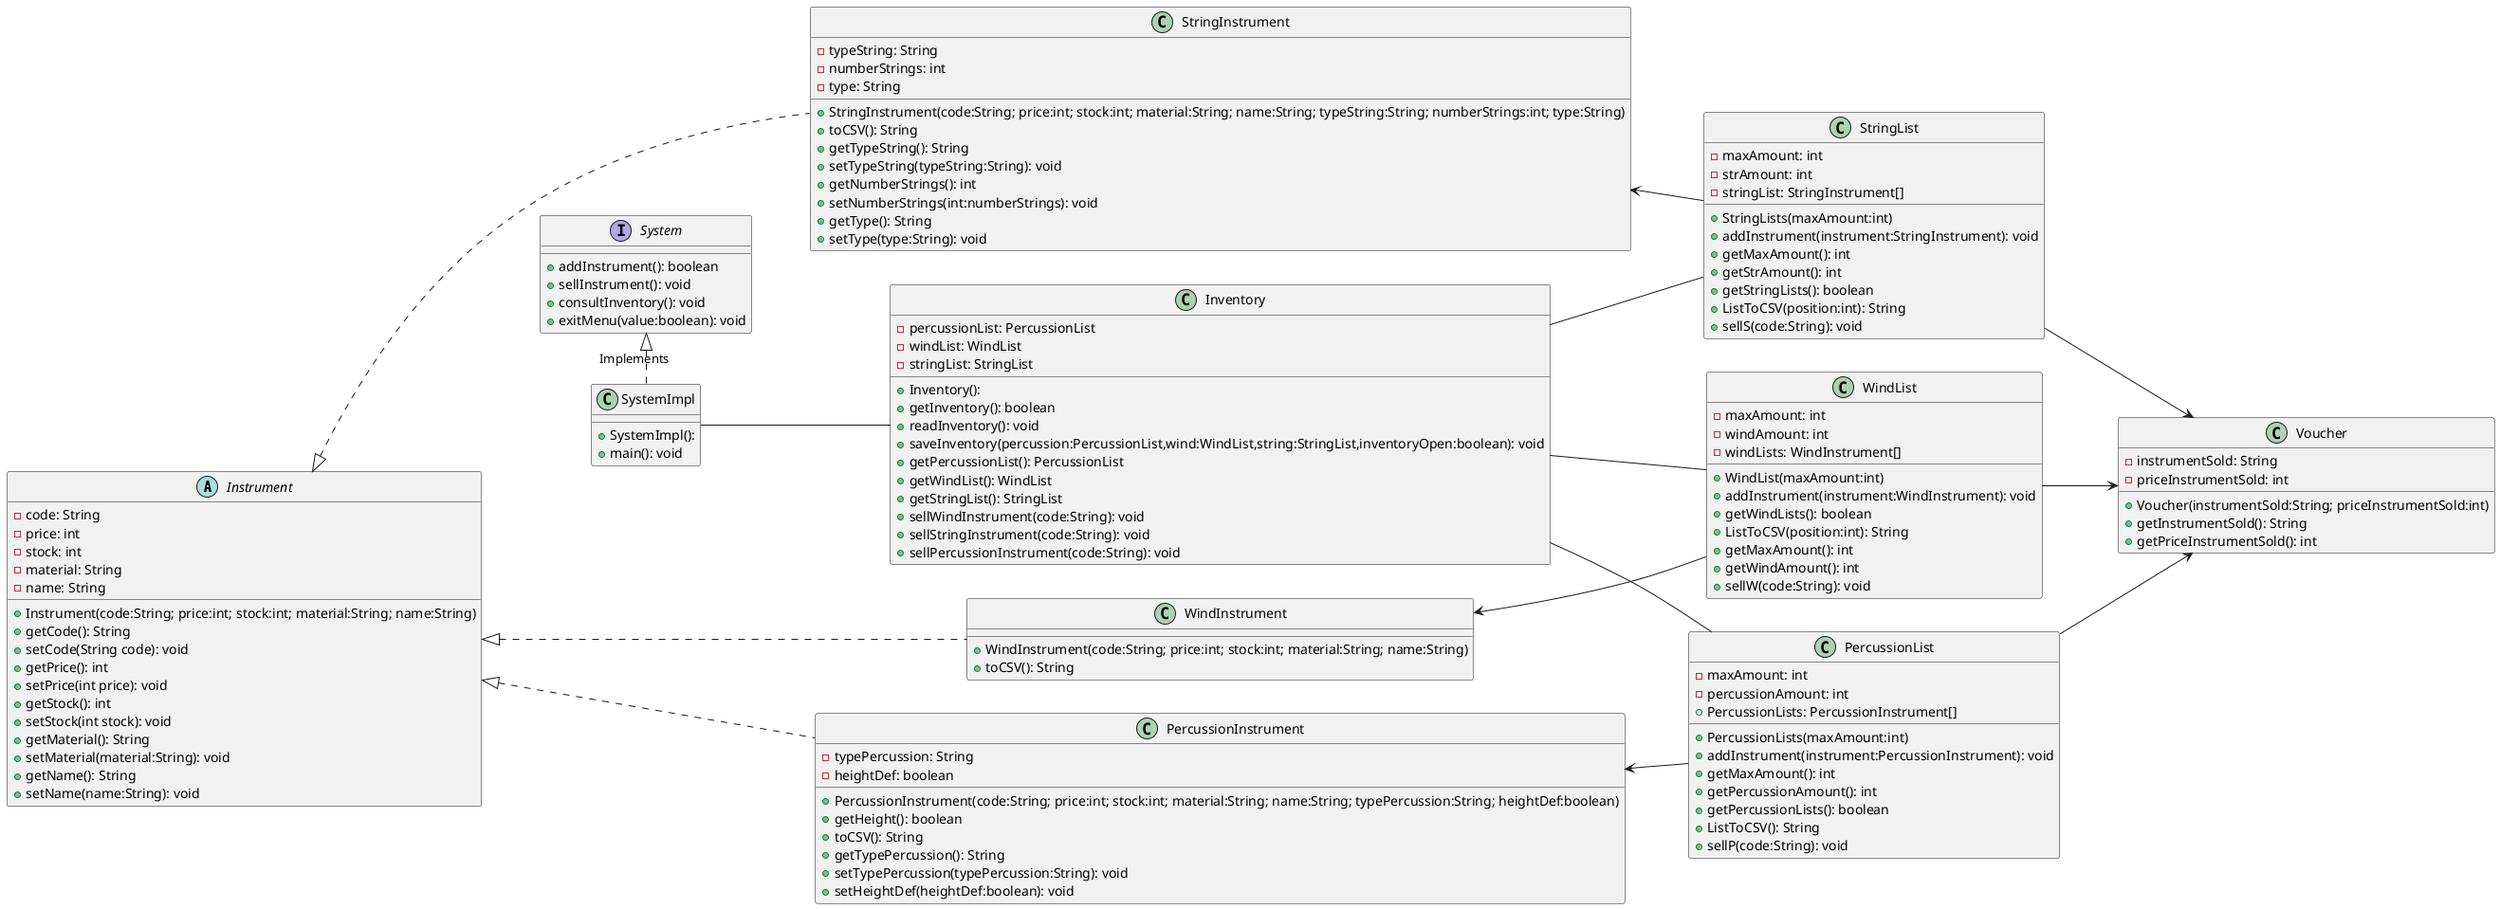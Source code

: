 @startuml
left to right direction

Abstract Class Instrument{
-code: String
-price: int
-stock: int
-material: String
-name: String
+Instrument(code:String; price:int; stock:int; material:String; name:String)
+getCode(): String
+setCode(String code): void
+getPrice(): int
+setPrice(int price): void
+getStock(): int
+setStock(int stock): void
+getMaterial(): String
+setMaterial(material:String): void
+getName(): String
+setName(name:String): void
}


Class StringInstrument{
-typeString: String
-numberStrings: int
-type: String
+StringInstrument(code:String; price:int; stock:int; material:String; name:String; typeString:String; numberStrings:int; type:String)
+toCSV(): String
+getTypeString(): String
+setTypeString(typeString:String): void
+getNumberStrings(): int
+setNumberStrings(int:numberStrings): void
+getType(): String
+setType(type:String): void
}

Class WindInstrument{
+WindInstrument(code:String; price:int; stock:int; material:String; name:String)
+toCSV(): String
}

Class PercussionInstrument{
-typePercussion: String
-heightDef: boolean
+PercussionInstrument(code:String; price:int; stock:int; material:String; name:String; typePercussion:String; heightDef:boolean)
+getHeight(): boolean
+toCSV(): String
+getTypePercussion(): String
+setTypePercussion(typePercussion:String): void
+setHeightDef(heightDef:boolean): void
}

Class StringList{
-maxAmount: int
-strAmount: int
-stringList: StringInstrument[]
+StringLists(maxAmount:int)
+addInstrument(instrument:StringInstrument): void
+getMaxAmount(): int
+getStrAmount(): int
+getStringLists(): boolean
+ListToCSV(position:int): String
+sellS(code:String): void
}

Class WindList{
-maxAmount: int
-windAmount: int
-windLists: WindInstrument[]
+WindList(maxAmount:int)
+addInstrument(instrument:WindInstrument): void
+getWindLists(): boolean
+ListToCSV(position:int): String
+getMaxAmount(): int
+getWindAmount(): int
+sellW(code:String): void
}

Class PercussionList{
-maxAmount: int
-percussionAmount: int
+PercussionLists: PercussionInstrument[]
+PercussionLists(maxAmount:int)
+addInstrument(instrument:PercussionInstrument): void
+getMaxAmount(): int
+getPercussionAmount(): int
+getPercussionLists(): boolean
+ListToCSV(): String
+sellP(code:String): void
}

Interface System{
+addInstrument(): boolean
+sellInstrument(): void
+consultInventory(): void
+exitMenu(value:boolean): void
}

Class Voucher{
-instrumentSold: String
-priceInstrumentSold: int
+Voucher(instrumentSold:String; priceInstrumentSold:int)
+getInstrumentSold(): String
+getPriceInstrumentSold(): int
}

Class SystemImpl{
+SystemImpl():
+main(): void
}

Class Inventory{
-percussionList: PercussionList
-windList: WindList
-stringList: StringList
+Inventory():
+getInventory(): boolean
+readInventory(): void
+saveInventory(percussion:PercussionList,wind:WindList,string:StringList,inventoryOpen:boolean): void
+getPercussionList(): PercussionList
+getWindList(): WindList
+getStringList(): StringList
+sellWindInstrument(code:String): void
+sellStringInstrument(code:String): void
+sellPercussionInstrument(code:String): void
}


Instrument <|... StringInstrument
Instrument <|... PercussionInstrument
Instrument <|... WindInstrument
StringInstrument <-- StringList
WindInstrument <-- WindList
PercussionInstrument <-- PercussionList
Inventory -- StringList
Inventory -- WindList
Inventory -- PercussionList
SystemImpl -- Inventory
StringList --> Voucher
PercussionList --> Voucher
WindList --> Voucher
System <|. SystemImpl: Implements




@enduml